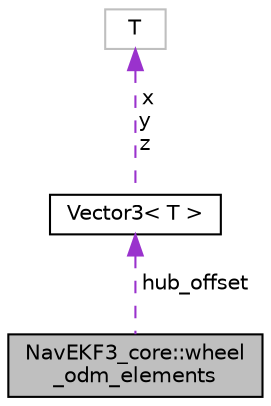 digraph "NavEKF3_core::wheel_odm_elements"
{
 // INTERACTIVE_SVG=YES
  edge [fontname="Helvetica",fontsize="10",labelfontname="Helvetica",labelfontsize="10"];
  node [fontname="Helvetica",fontsize="10",shape=record];
  Node1 [label="NavEKF3_core::wheel\l_odm_elements",height=0.2,width=0.4,color="black", fillcolor="grey75", style="filled", fontcolor="black"];
  Node2 -> Node1 [dir="back",color="darkorchid3",fontsize="10",style="dashed",label=" hub_offset" ,fontname="Helvetica"];
  Node2 [label="Vector3\< T \>",height=0.2,width=0.4,color="black", fillcolor="white", style="filled",URL="$classVector3.html"];
  Node3 -> Node2 [dir="back",color="darkorchid3",fontsize="10",style="dashed",label=" x\ny\nz" ,fontname="Helvetica"];
  Node3 [label="T",height=0.2,width=0.4,color="grey75", fillcolor="white", style="filled"];
}
